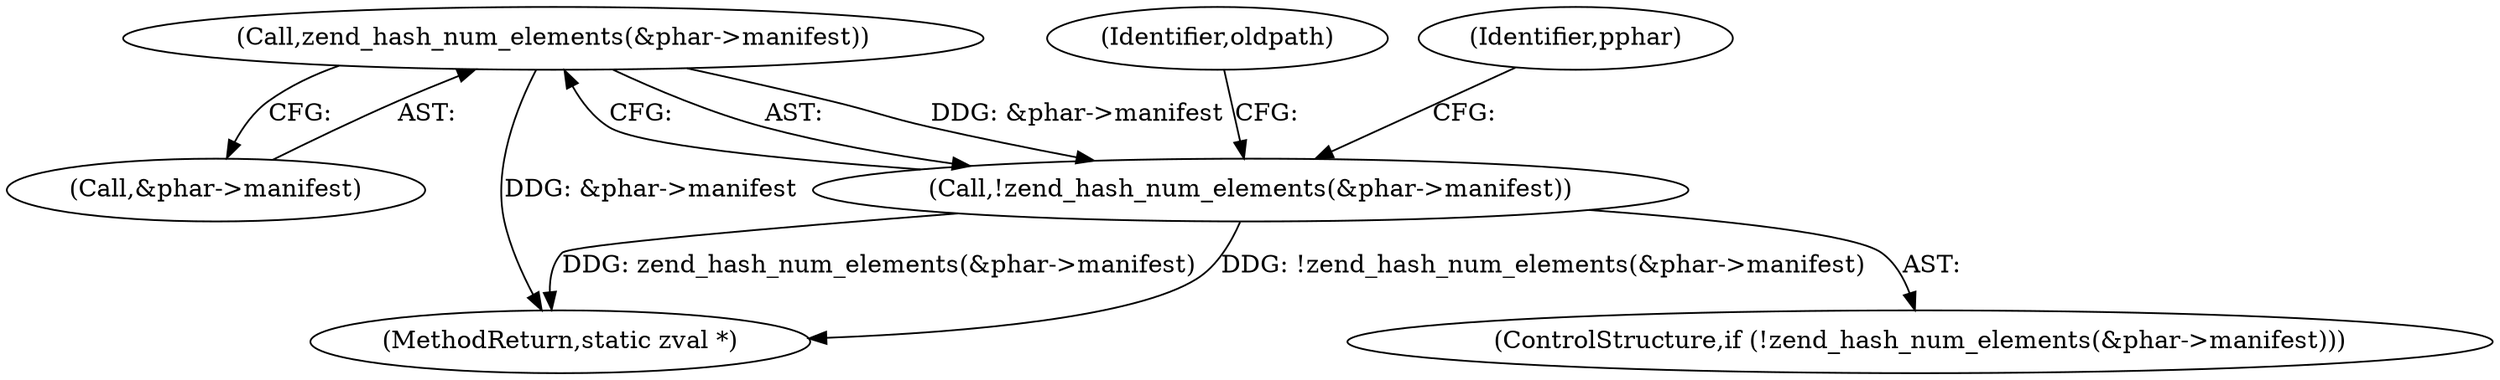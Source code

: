 digraph "0_php_b2cf3f064b8f5efef89bb084521b61318c71781b@pointer" {
"1000425" [label="(Call,zend_hash_num_elements(&phar->manifest))"];
"1000424" [label="(Call,!zend_hash_num_elements(&phar->manifest))"];
"1000423" [label="(ControlStructure,if (!zend_hash_num_elements(&phar->manifest)))"];
"1000426" [label="(Call,&phar->manifest)"];
"1000425" [label="(Call,zend_hash_num_elements(&phar->manifest))"];
"1000424" [label="(Call,!zend_hash_num_elements(&phar->manifest))"];
"1000489" [label="(Identifier,oldpath)"];
"1000686" [label="(MethodReturn,static zval *)"];
"1000434" [label="(Identifier,pphar)"];
"1000425" -> "1000424"  [label="AST: "];
"1000425" -> "1000426"  [label="CFG: "];
"1000426" -> "1000425"  [label="AST: "];
"1000424" -> "1000425"  [label="CFG: "];
"1000425" -> "1000686"  [label="DDG: &phar->manifest"];
"1000425" -> "1000424"  [label="DDG: &phar->manifest"];
"1000424" -> "1000423"  [label="AST: "];
"1000434" -> "1000424"  [label="CFG: "];
"1000489" -> "1000424"  [label="CFG: "];
"1000424" -> "1000686"  [label="DDG: zend_hash_num_elements(&phar->manifest)"];
"1000424" -> "1000686"  [label="DDG: !zend_hash_num_elements(&phar->manifest)"];
}
